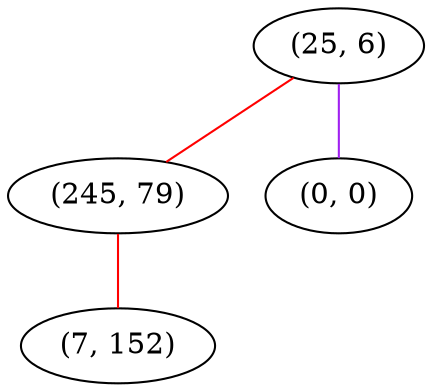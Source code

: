 graph "" {
"(25, 6)";
"(245, 79)";
"(7, 152)";
"(0, 0)";
"(25, 6)" -- "(245, 79)"  [color=red, key=0, weight=1];
"(25, 6)" -- "(0, 0)"  [color=purple, key=0, weight=4];
"(245, 79)" -- "(7, 152)"  [color=red, key=0, weight=1];
}
